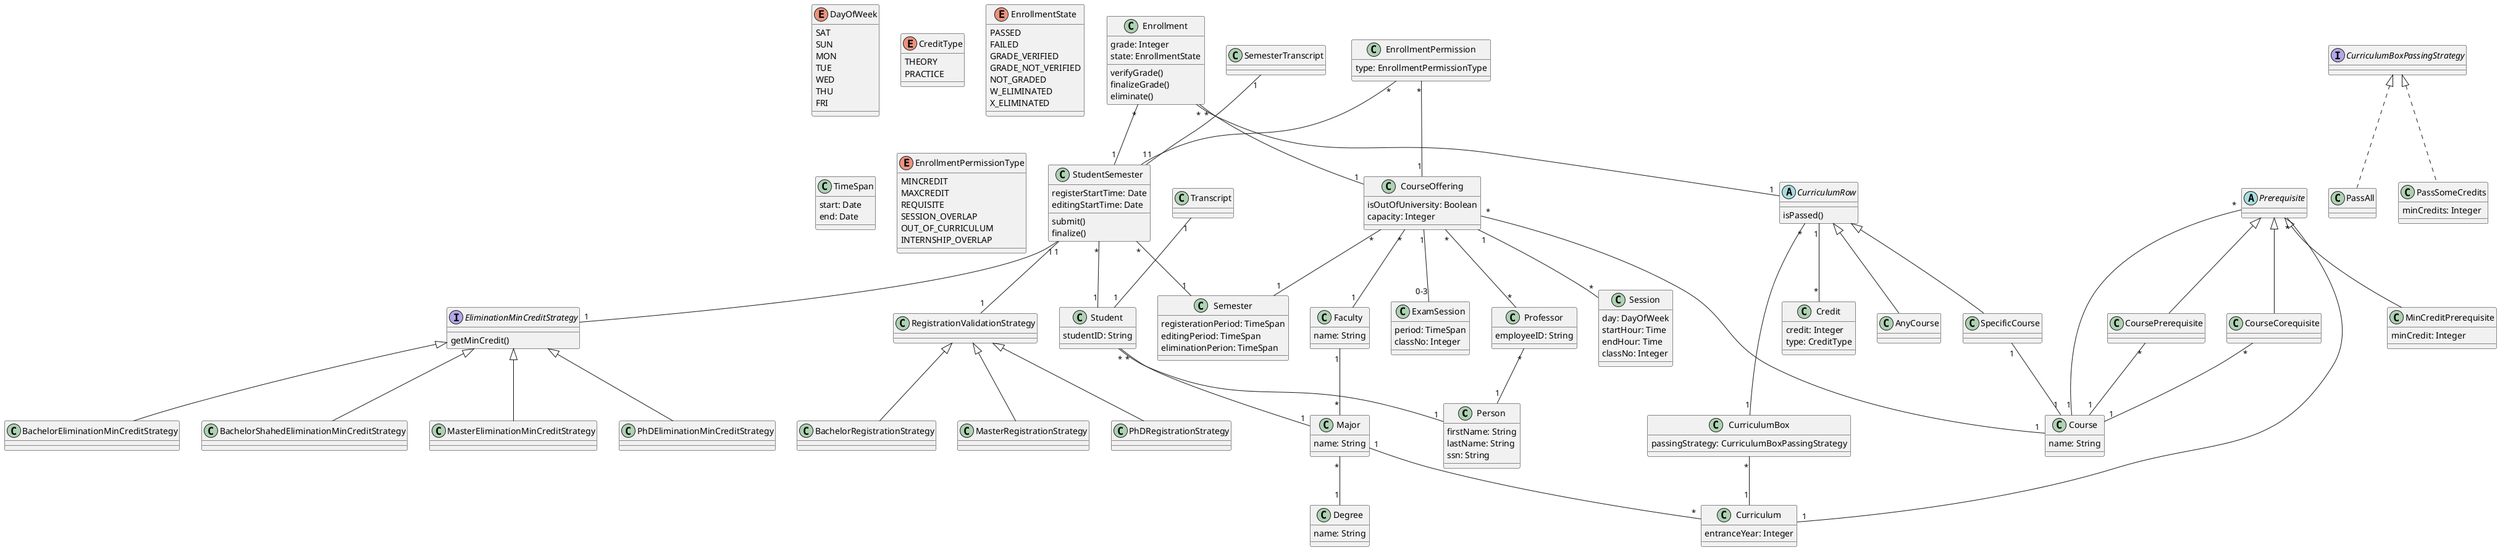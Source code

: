 @startuml boostan

class Person {
    firstName: String
    lastName: String
    ssn: String
}

class Student {
    studentID: String
}
Student "*" -- "1" Person
Student "*" -- "1" Major

class Professor {
    employeeID: String
}
Professor "*" -- "1" Person

class Major {
    name: String
}
Major "*" -- "1" Degree
Major "1" -- "*" Curriculum

class Degree {
    name: String
}

class Curriculum {
    entranceYear: Integer
}

class Course {
    name: String
}

enum DayOfWeek {
    SAT
    SUN
    MON
    TUE
    WED
    THU
    FRI
}

class Faculty {
    name: String
}
Faculty "1" -- "*" Major

class Session {
    day: DayOfWeek
    startHour: Time
    endHour: Time
    classNo: Integer
}

class ExamSession {
    period: TimeSpan
    classNo: Integer
}

class CourseOffering {
    isOutOfUniversity: Boolean
    capacity: Integer
}

CourseOffering "1" -- "0-3" ExamSession
CourseOffering "*" -- "1" Faculty
CourseOffering "1" -- "*" Session
CourseOffering "*" -- "*" Professor
CourseOffering "*" -- "1" Course
CourseOffering "*" -- "1" Semester

class Semester {
    registerationPeriod: TimeSpan
    editingPeriod: TimeSpan
    eliminationPerion: TimeSpan
}

interface CurriculumBoxPassingStrategy {
}

CurriculumBoxPassingStrategy <|.. PassAll
class PassAll {
}

CurriculumBoxPassingStrategy <|.. PassSomeCredits
class PassSomeCredits {
    minCredits: Integer
}

class CurriculumBox {
    passingStrategy: CurriculumBoxPassingStrategy
}

CurriculumBox "*" -- "1" Curriculum
CurriculumRow "*" -- "1" CurriculumBox

abstract class CurriculumRow {
    isPassed()
}

CurriculumRow "1" -- "*" Credit

CurriculumRow <|-- SpecificCourse
class SpecificCourse {
}

SpecificCourse "1" -- "1" Course

CurriculumRow <|-- AnyCourse
class AnyCourse {
}

class Credit {
    credit: Integer
    type: CreditType
}

enum CreditType {
    THEORY
    PRACTICE
}

abstract class Prerequisite {
}

Prerequisite "*" -- "1" Curriculum
Prerequisite "*" -- "1" Course

Prerequisite <|-- CoursePrerequisite
class CoursePrerequisite {
}
CoursePrerequisite "*" -- "1" Course

Prerequisite <|-- CourseCorequisite
class CourseCorequisite {
}

CourseCorequisite "*" -- "1" Course

Prerequisite <|-- MinCreditPrerequisite
class MinCreditPrerequisite {
    minCredit: Integer
}

class Enrollment {
    grade: Integer
    state: EnrollmentState
    verifyGrade()
    finalizeGrade()
    eliminate()
}

enum EnrollmentState {
    PASSED
    FAILED
    GRADE_VERIFIED
    GRADE_NOT_VERIFIED
    NOT_GRADED
    W_ELIMINATED
    X_ELIMINATED
}

Enrollment "*" -- "1" CourseOffering
Enrollment "*" -- "1" CurriculumRow
Enrollment "*" -- "1" StudentSemester

class StudentSemester {
    registerStartTime: Date
    editingStartTime: Date
    submit()
    finalize()
}
StudentSemester "*" -- "1" Semester
StudentSemester "*" -- "1" Student
StudentSemester "1" -- "1" RegistrationValidationStrategy
StudentSemester "1" -- "1" EliminationMinCreditStrategy

class TimeSpan {
    start: Date
    end: Date
}

class SemesterTranscript {
}
SemesterTranscript "1" -- "1" StudentSemester

class Transcript {
}
Transcript "1" -- "1" Student

class EnrollmentPermission {
    type: EnrollmentPermissionType
}
EnrollmentPermission "*" -- "1" CourseOffering
EnrollmentPermission "*" -- "1" StudentSemester

enum EnrollmentPermissionType {
    MINCREDIT
    MAXCREDIT
    REQUISITE
    SESSION_OVERLAP
    OUT_OF_CURRICULUM
    INTERNSHIP_OVERLAP
}

class RegistrationValidationStrategy {
}

RegistrationValidationStrategy <|-- BachelorRegistrationStrategy
class BachelorRegistrationStrategy {
}

RegistrationValidationStrategy <|-- MasterRegistrationStrategy
class MasterRegistrationStrategy {
}

RegistrationValidationStrategy <|-- PhDRegistrationStrategy
class PhDRegistrationStrategy {
}

interface EliminationMinCreditStrategy {
    getMinCredit()
}
EliminationMinCreditStrategy <|-- BachelorEliminationMinCreditStrategy
EliminationMinCreditStrategy <|-- BachelorShahedEliminationMinCreditStrategy
EliminationMinCreditStrategy <|-- MasterEliminationMinCreditStrategy
EliminationMinCreditStrategy <|-- PhDEliminationMinCreditStrategy

@enduml